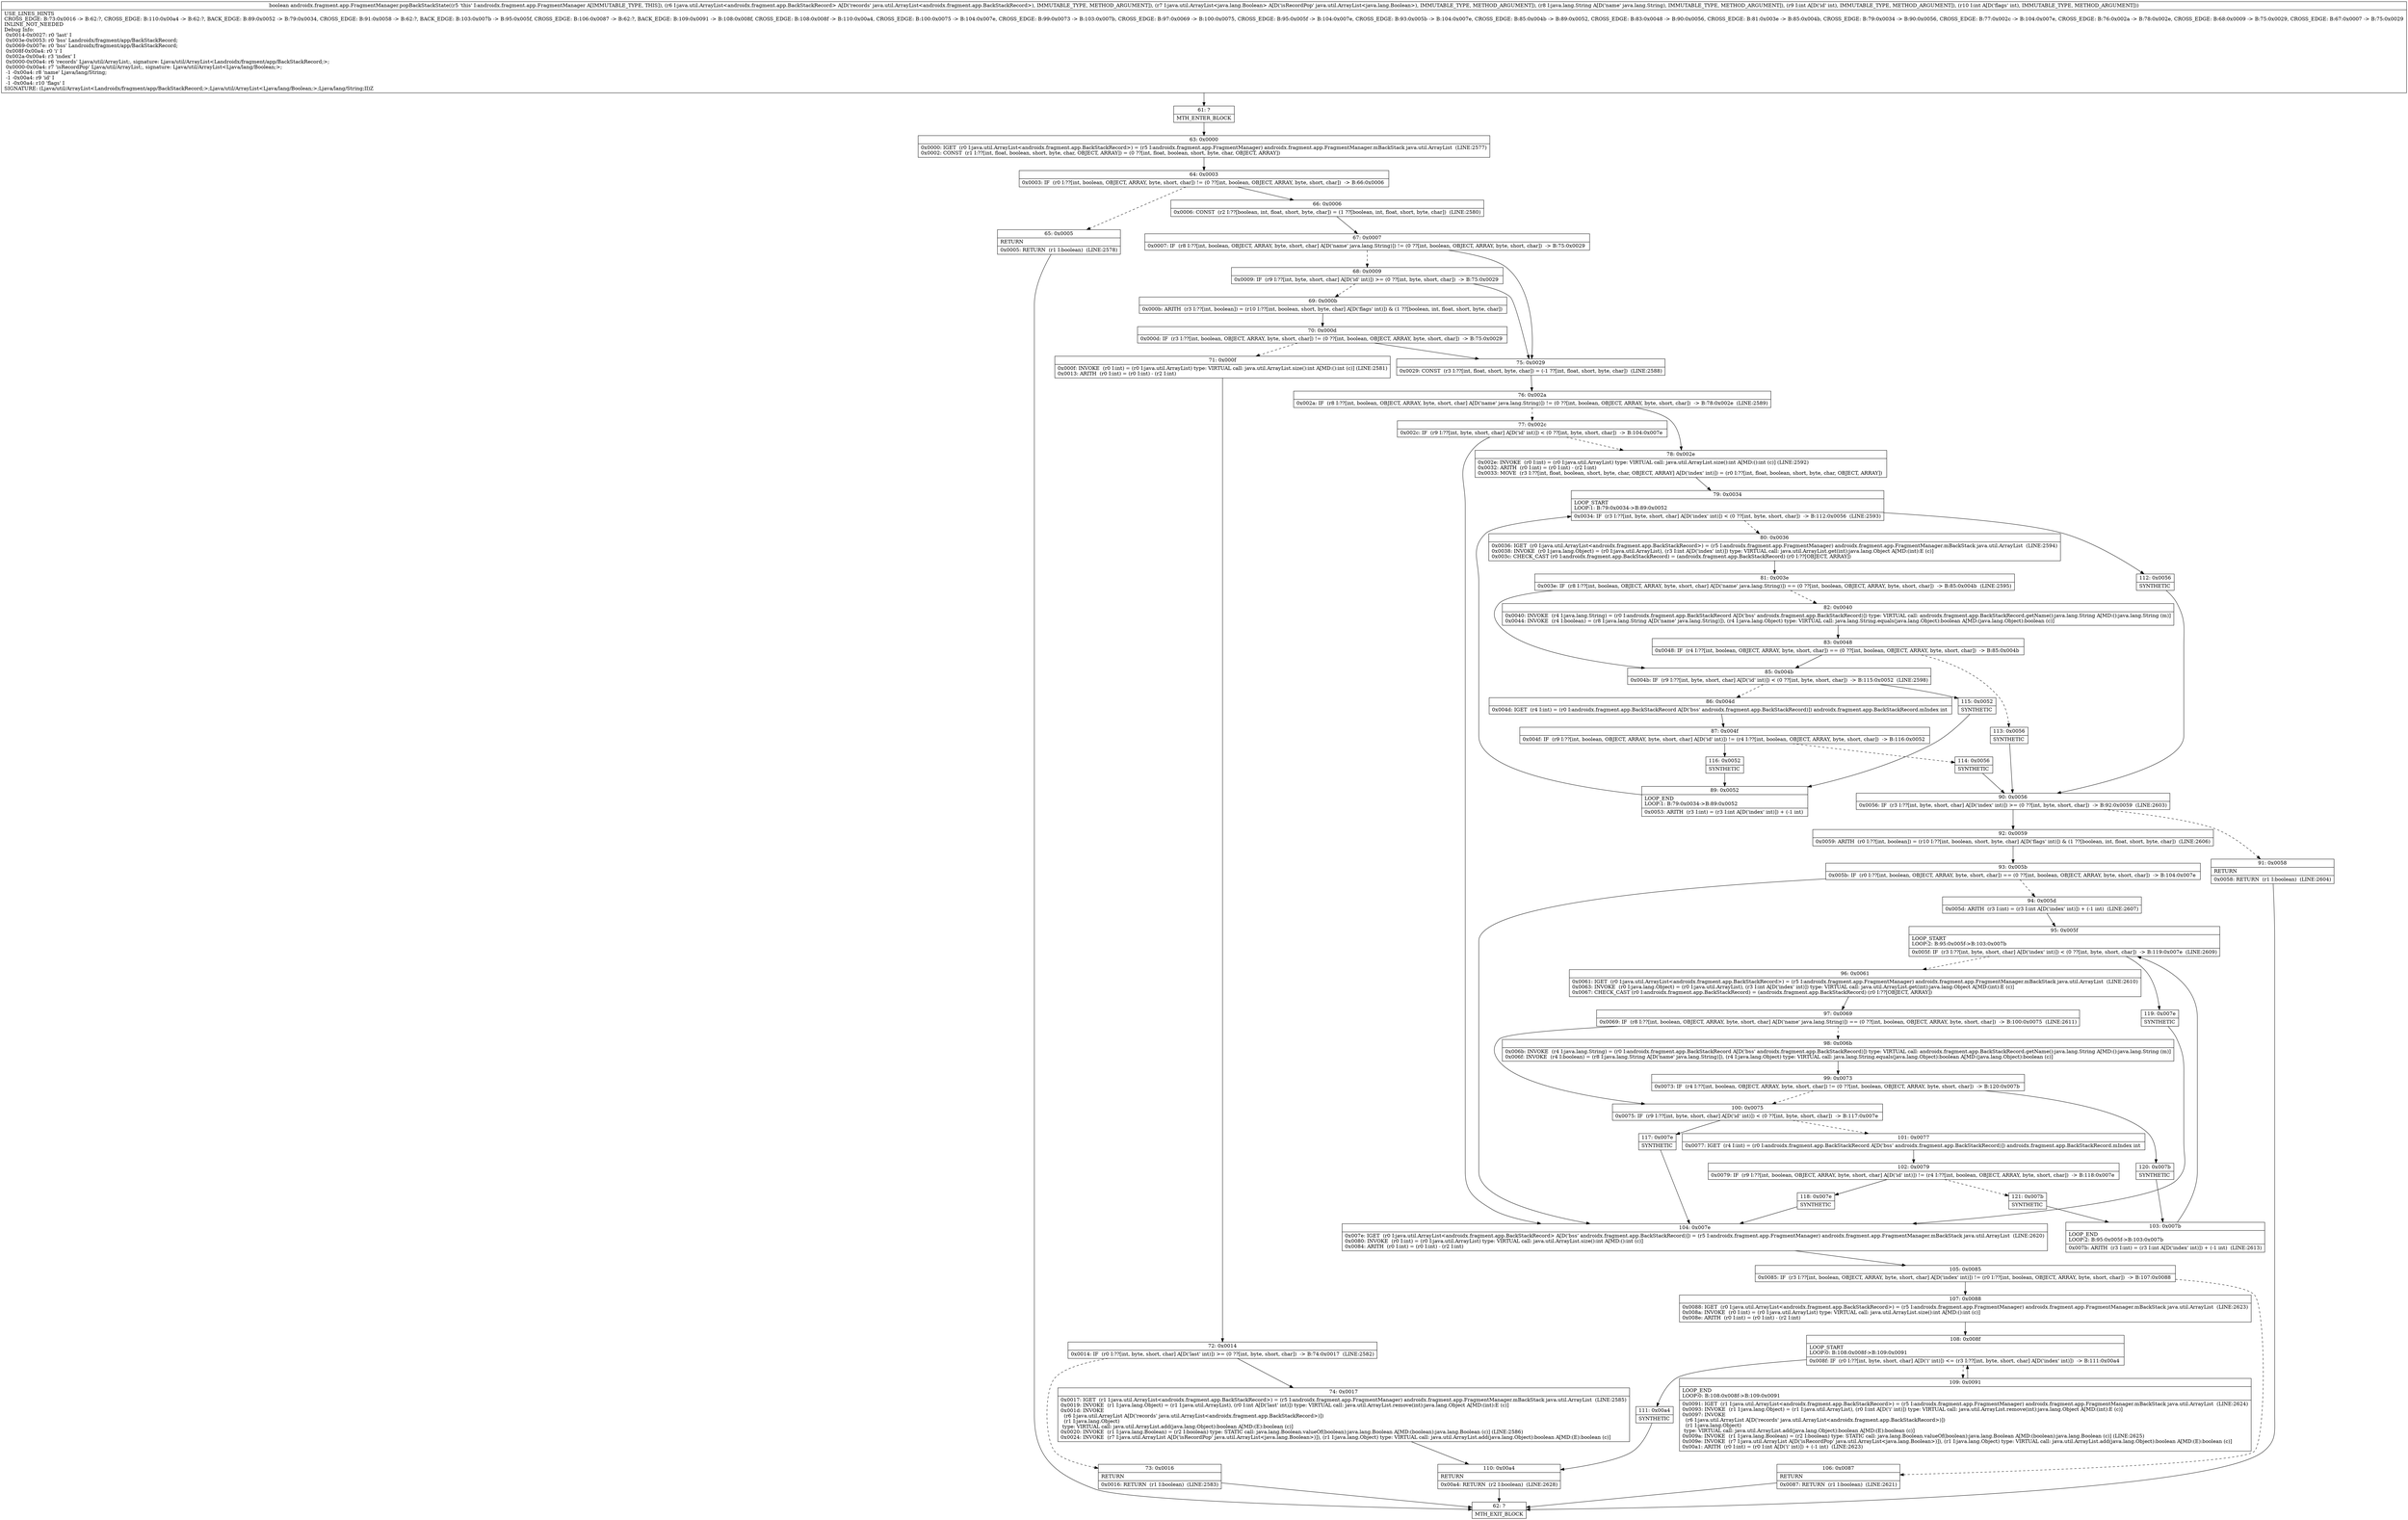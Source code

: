 digraph "CFG forandroidx.fragment.app.FragmentManager.popBackStackState(Ljava\/util\/ArrayList;Ljava\/util\/ArrayList;Ljava\/lang\/String;II)Z" {
Node_61 [shape=record,label="{61\:\ ?|MTH_ENTER_BLOCK\l}"];
Node_63 [shape=record,label="{63\:\ 0x0000|0x0000: IGET  (r0 I:java.util.ArrayList\<androidx.fragment.app.BackStackRecord\>) = (r5 I:androidx.fragment.app.FragmentManager) androidx.fragment.app.FragmentManager.mBackStack java.util.ArrayList  (LINE:2577)\l0x0002: CONST  (r1 I:??[int, float, boolean, short, byte, char, OBJECT, ARRAY]) = (0 ??[int, float, boolean, short, byte, char, OBJECT, ARRAY]) \l}"];
Node_64 [shape=record,label="{64\:\ 0x0003|0x0003: IF  (r0 I:??[int, boolean, OBJECT, ARRAY, byte, short, char]) != (0 ??[int, boolean, OBJECT, ARRAY, byte, short, char])  \-\> B:66:0x0006 \l}"];
Node_65 [shape=record,label="{65\:\ 0x0005|RETURN\l|0x0005: RETURN  (r1 I:boolean)  (LINE:2578)\l}"];
Node_62 [shape=record,label="{62\:\ ?|MTH_EXIT_BLOCK\l}"];
Node_66 [shape=record,label="{66\:\ 0x0006|0x0006: CONST  (r2 I:??[boolean, int, float, short, byte, char]) = (1 ??[boolean, int, float, short, byte, char])  (LINE:2580)\l}"];
Node_67 [shape=record,label="{67\:\ 0x0007|0x0007: IF  (r8 I:??[int, boolean, OBJECT, ARRAY, byte, short, char] A[D('name' java.lang.String)]) != (0 ??[int, boolean, OBJECT, ARRAY, byte, short, char])  \-\> B:75:0x0029 \l}"];
Node_68 [shape=record,label="{68\:\ 0x0009|0x0009: IF  (r9 I:??[int, byte, short, char] A[D('id' int)]) \>= (0 ??[int, byte, short, char])  \-\> B:75:0x0029 \l}"];
Node_69 [shape=record,label="{69\:\ 0x000b|0x000b: ARITH  (r3 I:??[int, boolean]) = (r10 I:??[int, boolean, short, byte, char] A[D('flags' int)]) & (1 ??[boolean, int, float, short, byte, char]) \l}"];
Node_70 [shape=record,label="{70\:\ 0x000d|0x000d: IF  (r3 I:??[int, boolean, OBJECT, ARRAY, byte, short, char]) != (0 ??[int, boolean, OBJECT, ARRAY, byte, short, char])  \-\> B:75:0x0029 \l}"];
Node_71 [shape=record,label="{71\:\ 0x000f|0x000f: INVOKE  (r0 I:int) = (r0 I:java.util.ArrayList) type: VIRTUAL call: java.util.ArrayList.size():int A[MD:():int (c)] (LINE:2581)\l0x0013: ARITH  (r0 I:int) = (r0 I:int) \- (r2 I:int) \l}"];
Node_72 [shape=record,label="{72\:\ 0x0014|0x0014: IF  (r0 I:??[int, byte, short, char] A[D('last' int)]) \>= (0 ??[int, byte, short, char])  \-\> B:74:0x0017  (LINE:2582)\l}"];
Node_73 [shape=record,label="{73\:\ 0x0016|RETURN\l|0x0016: RETURN  (r1 I:boolean)  (LINE:2583)\l}"];
Node_74 [shape=record,label="{74\:\ 0x0017|0x0017: IGET  (r1 I:java.util.ArrayList\<androidx.fragment.app.BackStackRecord\>) = (r5 I:androidx.fragment.app.FragmentManager) androidx.fragment.app.FragmentManager.mBackStack java.util.ArrayList  (LINE:2585)\l0x0019: INVOKE  (r1 I:java.lang.Object) = (r1 I:java.util.ArrayList), (r0 I:int A[D('last' int)]) type: VIRTUAL call: java.util.ArrayList.remove(int):java.lang.Object A[MD:(int):E (c)]\l0x001d: INVOKE  \l  (r6 I:java.util.ArrayList A[D('records' java.util.ArrayList\<androidx.fragment.app.BackStackRecord\>)])\l  (r1 I:java.lang.Object)\l type: VIRTUAL call: java.util.ArrayList.add(java.lang.Object):boolean A[MD:(E):boolean (c)]\l0x0020: INVOKE  (r1 I:java.lang.Boolean) = (r2 I:boolean) type: STATIC call: java.lang.Boolean.valueOf(boolean):java.lang.Boolean A[MD:(boolean):java.lang.Boolean (c)] (LINE:2586)\l0x0024: INVOKE  (r7 I:java.util.ArrayList A[D('isRecordPop' java.util.ArrayList\<java.lang.Boolean\>)]), (r1 I:java.lang.Object) type: VIRTUAL call: java.util.ArrayList.add(java.lang.Object):boolean A[MD:(E):boolean (c)]\l}"];
Node_110 [shape=record,label="{110\:\ 0x00a4|RETURN\l|0x00a4: RETURN  (r2 I:boolean)  (LINE:2628)\l}"];
Node_75 [shape=record,label="{75\:\ 0x0029|0x0029: CONST  (r3 I:??[int, float, short, byte, char]) = (\-1 ??[int, float, short, byte, char])  (LINE:2588)\l}"];
Node_76 [shape=record,label="{76\:\ 0x002a|0x002a: IF  (r8 I:??[int, boolean, OBJECT, ARRAY, byte, short, char] A[D('name' java.lang.String)]) != (0 ??[int, boolean, OBJECT, ARRAY, byte, short, char])  \-\> B:78:0x002e  (LINE:2589)\l}"];
Node_77 [shape=record,label="{77\:\ 0x002c|0x002c: IF  (r9 I:??[int, byte, short, char] A[D('id' int)]) \< (0 ??[int, byte, short, char])  \-\> B:104:0x007e \l}"];
Node_104 [shape=record,label="{104\:\ 0x007e|0x007e: IGET  (r0 I:java.util.ArrayList\<androidx.fragment.app.BackStackRecord\> A[D('bss' androidx.fragment.app.BackStackRecord)]) = (r5 I:androidx.fragment.app.FragmentManager) androidx.fragment.app.FragmentManager.mBackStack java.util.ArrayList  (LINE:2620)\l0x0080: INVOKE  (r0 I:int) = (r0 I:java.util.ArrayList) type: VIRTUAL call: java.util.ArrayList.size():int A[MD:():int (c)]\l0x0084: ARITH  (r0 I:int) = (r0 I:int) \- (r2 I:int) \l}"];
Node_105 [shape=record,label="{105\:\ 0x0085|0x0085: IF  (r3 I:??[int, boolean, OBJECT, ARRAY, byte, short, char] A[D('index' int)]) != (r0 I:??[int, boolean, OBJECT, ARRAY, byte, short, char])  \-\> B:107:0x0088 \l}"];
Node_106 [shape=record,label="{106\:\ 0x0087|RETURN\l|0x0087: RETURN  (r1 I:boolean)  (LINE:2621)\l}"];
Node_107 [shape=record,label="{107\:\ 0x0088|0x0088: IGET  (r0 I:java.util.ArrayList\<androidx.fragment.app.BackStackRecord\>) = (r5 I:androidx.fragment.app.FragmentManager) androidx.fragment.app.FragmentManager.mBackStack java.util.ArrayList  (LINE:2623)\l0x008a: INVOKE  (r0 I:int) = (r0 I:java.util.ArrayList) type: VIRTUAL call: java.util.ArrayList.size():int A[MD:():int (c)]\l0x008e: ARITH  (r0 I:int) = (r0 I:int) \- (r2 I:int) \l}"];
Node_108 [shape=record,label="{108\:\ 0x008f|LOOP_START\lLOOP:0: B:108:0x008f\-\>B:109:0x0091\l|0x008f: IF  (r0 I:??[int, byte, short, char] A[D('i' int)]) \<= (r3 I:??[int, byte, short, char] A[D('index' int)])  \-\> B:111:0x00a4 \l}"];
Node_109 [shape=record,label="{109\:\ 0x0091|LOOP_END\lLOOP:0: B:108:0x008f\-\>B:109:0x0091\l|0x0091: IGET  (r1 I:java.util.ArrayList\<androidx.fragment.app.BackStackRecord\>) = (r5 I:androidx.fragment.app.FragmentManager) androidx.fragment.app.FragmentManager.mBackStack java.util.ArrayList  (LINE:2624)\l0x0093: INVOKE  (r1 I:java.lang.Object) = (r1 I:java.util.ArrayList), (r0 I:int A[D('i' int)]) type: VIRTUAL call: java.util.ArrayList.remove(int):java.lang.Object A[MD:(int):E (c)]\l0x0097: INVOKE  \l  (r6 I:java.util.ArrayList A[D('records' java.util.ArrayList\<androidx.fragment.app.BackStackRecord\>)])\l  (r1 I:java.lang.Object)\l type: VIRTUAL call: java.util.ArrayList.add(java.lang.Object):boolean A[MD:(E):boolean (c)]\l0x009a: INVOKE  (r1 I:java.lang.Boolean) = (r2 I:boolean) type: STATIC call: java.lang.Boolean.valueOf(boolean):java.lang.Boolean A[MD:(boolean):java.lang.Boolean (c)] (LINE:2625)\l0x009e: INVOKE  (r7 I:java.util.ArrayList A[D('isRecordPop' java.util.ArrayList\<java.lang.Boolean\>)]), (r1 I:java.lang.Object) type: VIRTUAL call: java.util.ArrayList.add(java.lang.Object):boolean A[MD:(E):boolean (c)]\l0x00a1: ARITH  (r0 I:int) = (r0 I:int A[D('i' int)]) + (\-1 int)  (LINE:2623)\l}"];
Node_111 [shape=record,label="{111\:\ 0x00a4|SYNTHETIC\l}"];
Node_78 [shape=record,label="{78\:\ 0x002e|0x002e: INVOKE  (r0 I:int) = (r0 I:java.util.ArrayList) type: VIRTUAL call: java.util.ArrayList.size():int A[MD:():int (c)] (LINE:2592)\l0x0032: ARITH  (r0 I:int) = (r0 I:int) \- (r2 I:int) \l0x0033: MOVE  (r3 I:??[int, float, boolean, short, byte, char, OBJECT, ARRAY] A[D('index' int)]) = (r0 I:??[int, float, boolean, short, byte, char, OBJECT, ARRAY]) \l}"];
Node_79 [shape=record,label="{79\:\ 0x0034|LOOP_START\lLOOP:1: B:79:0x0034\-\>B:89:0x0052\l|0x0034: IF  (r3 I:??[int, byte, short, char] A[D('index' int)]) \< (0 ??[int, byte, short, char])  \-\> B:112:0x0056  (LINE:2593)\l}"];
Node_80 [shape=record,label="{80\:\ 0x0036|0x0036: IGET  (r0 I:java.util.ArrayList\<androidx.fragment.app.BackStackRecord\>) = (r5 I:androidx.fragment.app.FragmentManager) androidx.fragment.app.FragmentManager.mBackStack java.util.ArrayList  (LINE:2594)\l0x0038: INVOKE  (r0 I:java.lang.Object) = (r0 I:java.util.ArrayList), (r3 I:int A[D('index' int)]) type: VIRTUAL call: java.util.ArrayList.get(int):java.lang.Object A[MD:(int):E (c)]\l0x003c: CHECK_CAST (r0 I:androidx.fragment.app.BackStackRecord) = (androidx.fragment.app.BackStackRecord) (r0 I:??[OBJECT, ARRAY]) \l}"];
Node_81 [shape=record,label="{81\:\ 0x003e|0x003e: IF  (r8 I:??[int, boolean, OBJECT, ARRAY, byte, short, char] A[D('name' java.lang.String)]) == (0 ??[int, boolean, OBJECT, ARRAY, byte, short, char])  \-\> B:85:0x004b  (LINE:2595)\l}"];
Node_82 [shape=record,label="{82\:\ 0x0040|0x0040: INVOKE  (r4 I:java.lang.String) = (r0 I:androidx.fragment.app.BackStackRecord A[D('bss' androidx.fragment.app.BackStackRecord)]) type: VIRTUAL call: androidx.fragment.app.BackStackRecord.getName():java.lang.String A[MD:():java.lang.String (m)]\l0x0044: INVOKE  (r4 I:boolean) = (r8 I:java.lang.String A[D('name' java.lang.String)]), (r4 I:java.lang.Object) type: VIRTUAL call: java.lang.String.equals(java.lang.Object):boolean A[MD:(java.lang.Object):boolean (c)]\l}"];
Node_83 [shape=record,label="{83\:\ 0x0048|0x0048: IF  (r4 I:??[int, boolean, OBJECT, ARRAY, byte, short, char]) == (0 ??[int, boolean, OBJECT, ARRAY, byte, short, char])  \-\> B:85:0x004b \l}"];
Node_113 [shape=record,label="{113\:\ 0x0056|SYNTHETIC\l}"];
Node_90 [shape=record,label="{90\:\ 0x0056|0x0056: IF  (r3 I:??[int, byte, short, char] A[D('index' int)]) \>= (0 ??[int, byte, short, char])  \-\> B:92:0x0059  (LINE:2603)\l}"];
Node_91 [shape=record,label="{91\:\ 0x0058|RETURN\l|0x0058: RETURN  (r1 I:boolean)  (LINE:2604)\l}"];
Node_92 [shape=record,label="{92\:\ 0x0059|0x0059: ARITH  (r0 I:??[int, boolean]) = (r10 I:??[int, boolean, short, byte, char] A[D('flags' int)]) & (1 ??[boolean, int, float, short, byte, char])  (LINE:2606)\l}"];
Node_93 [shape=record,label="{93\:\ 0x005b|0x005b: IF  (r0 I:??[int, boolean, OBJECT, ARRAY, byte, short, char]) == (0 ??[int, boolean, OBJECT, ARRAY, byte, short, char])  \-\> B:104:0x007e \l}"];
Node_94 [shape=record,label="{94\:\ 0x005d|0x005d: ARITH  (r3 I:int) = (r3 I:int A[D('index' int)]) + (\-1 int)  (LINE:2607)\l}"];
Node_95 [shape=record,label="{95\:\ 0x005f|LOOP_START\lLOOP:2: B:95:0x005f\-\>B:103:0x007b\l|0x005f: IF  (r3 I:??[int, byte, short, char] A[D('index' int)]) \< (0 ??[int, byte, short, char])  \-\> B:119:0x007e  (LINE:2609)\l}"];
Node_96 [shape=record,label="{96\:\ 0x0061|0x0061: IGET  (r0 I:java.util.ArrayList\<androidx.fragment.app.BackStackRecord\>) = (r5 I:androidx.fragment.app.FragmentManager) androidx.fragment.app.FragmentManager.mBackStack java.util.ArrayList  (LINE:2610)\l0x0063: INVOKE  (r0 I:java.lang.Object) = (r0 I:java.util.ArrayList), (r3 I:int A[D('index' int)]) type: VIRTUAL call: java.util.ArrayList.get(int):java.lang.Object A[MD:(int):E (c)]\l0x0067: CHECK_CAST (r0 I:androidx.fragment.app.BackStackRecord) = (androidx.fragment.app.BackStackRecord) (r0 I:??[OBJECT, ARRAY]) \l}"];
Node_97 [shape=record,label="{97\:\ 0x0069|0x0069: IF  (r8 I:??[int, boolean, OBJECT, ARRAY, byte, short, char] A[D('name' java.lang.String)]) == (0 ??[int, boolean, OBJECT, ARRAY, byte, short, char])  \-\> B:100:0x0075  (LINE:2611)\l}"];
Node_98 [shape=record,label="{98\:\ 0x006b|0x006b: INVOKE  (r4 I:java.lang.String) = (r0 I:androidx.fragment.app.BackStackRecord A[D('bss' androidx.fragment.app.BackStackRecord)]) type: VIRTUAL call: androidx.fragment.app.BackStackRecord.getName():java.lang.String A[MD:():java.lang.String (m)]\l0x006f: INVOKE  (r4 I:boolean) = (r8 I:java.lang.String A[D('name' java.lang.String)]), (r4 I:java.lang.Object) type: VIRTUAL call: java.lang.String.equals(java.lang.Object):boolean A[MD:(java.lang.Object):boolean (c)]\l}"];
Node_99 [shape=record,label="{99\:\ 0x0073|0x0073: IF  (r4 I:??[int, boolean, OBJECT, ARRAY, byte, short, char]) != (0 ??[int, boolean, OBJECT, ARRAY, byte, short, char])  \-\> B:120:0x007b \l}"];
Node_120 [shape=record,label="{120\:\ 0x007b|SYNTHETIC\l}"];
Node_103 [shape=record,label="{103\:\ 0x007b|LOOP_END\lLOOP:2: B:95:0x005f\-\>B:103:0x007b\l|0x007b: ARITH  (r3 I:int) = (r3 I:int A[D('index' int)]) + (\-1 int)  (LINE:2613)\l}"];
Node_100 [shape=record,label="{100\:\ 0x0075|0x0075: IF  (r9 I:??[int, byte, short, char] A[D('id' int)]) \< (0 ??[int, byte, short, char])  \-\> B:117:0x007e \l}"];
Node_101 [shape=record,label="{101\:\ 0x0077|0x0077: IGET  (r4 I:int) = (r0 I:androidx.fragment.app.BackStackRecord A[D('bss' androidx.fragment.app.BackStackRecord)]) androidx.fragment.app.BackStackRecord.mIndex int \l}"];
Node_102 [shape=record,label="{102\:\ 0x0079|0x0079: IF  (r9 I:??[int, boolean, OBJECT, ARRAY, byte, short, char] A[D('id' int)]) != (r4 I:??[int, boolean, OBJECT, ARRAY, byte, short, char])  \-\> B:118:0x007e \l}"];
Node_118 [shape=record,label="{118\:\ 0x007e|SYNTHETIC\l}"];
Node_121 [shape=record,label="{121\:\ 0x007b|SYNTHETIC\l}"];
Node_117 [shape=record,label="{117\:\ 0x007e|SYNTHETIC\l}"];
Node_119 [shape=record,label="{119\:\ 0x007e|SYNTHETIC\l}"];
Node_85 [shape=record,label="{85\:\ 0x004b|0x004b: IF  (r9 I:??[int, byte, short, char] A[D('id' int)]) \< (0 ??[int, byte, short, char])  \-\> B:115:0x0052  (LINE:2598)\l}"];
Node_86 [shape=record,label="{86\:\ 0x004d|0x004d: IGET  (r4 I:int) = (r0 I:androidx.fragment.app.BackStackRecord A[D('bss' androidx.fragment.app.BackStackRecord)]) androidx.fragment.app.BackStackRecord.mIndex int \l}"];
Node_87 [shape=record,label="{87\:\ 0x004f|0x004f: IF  (r9 I:??[int, boolean, OBJECT, ARRAY, byte, short, char] A[D('id' int)]) != (r4 I:??[int, boolean, OBJECT, ARRAY, byte, short, char])  \-\> B:116:0x0052 \l}"];
Node_114 [shape=record,label="{114\:\ 0x0056|SYNTHETIC\l}"];
Node_116 [shape=record,label="{116\:\ 0x0052|SYNTHETIC\l}"];
Node_89 [shape=record,label="{89\:\ 0x0052|LOOP_END\lLOOP:1: B:79:0x0034\-\>B:89:0x0052\l|0x0053: ARITH  (r3 I:int) = (r3 I:int A[D('index' int)]) + (\-1 int) \l}"];
Node_115 [shape=record,label="{115\:\ 0x0052|SYNTHETIC\l}"];
Node_112 [shape=record,label="{112\:\ 0x0056|SYNTHETIC\l}"];
MethodNode[shape=record,label="{boolean androidx.fragment.app.FragmentManager.popBackStackState((r5 'this' I:androidx.fragment.app.FragmentManager A[IMMUTABLE_TYPE, THIS]), (r6 I:java.util.ArrayList\<androidx.fragment.app.BackStackRecord\> A[D('records' java.util.ArrayList\<androidx.fragment.app.BackStackRecord\>), IMMUTABLE_TYPE, METHOD_ARGUMENT]), (r7 I:java.util.ArrayList\<java.lang.Boolean\> A[D('isRecordPop' java.util.ArrayList\<java.lang.Boolean\>), IMMUTABLE_TYPE, METHOD_ARGUMENT]), (r8 I:java.lang.String A[D('name' java.lang.String), IMMUTABLE_TYPE, METHOD_ARGUMENT]), (r9 I:int A[D('id' int), IMMUTABLE_TYPE, METHOD_ARGUMENT]), (r10 I:int A[D('flags' int), IMMUTABLE_TYPE, METHOD_ARGUMENT]))  | USE_LINES_HINTS\lCROSS_EDGE: B:73:0x0016 \-\> B:62:?, CROSS_EDGE: B:110:0x00a4 \-\> B:62:?, BACK_EDGE: B:89:0x0052 \-\> B:79:0x0034, CROSS_EDGE: B:91:0x0058 \-\> B:62:?, BACK_EDGE: B:103:0x007b \-\> B:95:0x005f, CROSS_EDGE: B:106:0x0087 \-\> B:62:?, BACK_EDGE: B:109:0x0091 \-\> B:108:0x008f, CROSS_EDGE: B:108:0x008f \-\> B:110:0x00a4, CROSS_EDGE: B:100:0x0075 \-\> B:104:0x007e, CROSS_EDGE: B:99:0x0073 \-\> B:103:0x007b, CROSS_EDGE: B:97:0x0069 \-\> B:100:0x0075, CROSS_EDGE: B:95:0x005f \-\> B:104:0x007e, CROSS_EDGE: B:93:0x005b \-\> B:104:0x007e, CROSS_EDGE: B:85:0x004b \-\> B:89:0x0052, CROSS_EDGE: B:83:0x0048 \-\> B:90:0x0056, CROSS_EDGE: B:81:0x003e \-\> B:85:0x004b, CROSS_EDGE: B:79:0x0034 \-\> B:90:0x0056, CROSS_EDGE: B:77:0x002c \-\> B:104:0x007e, CROSS_EDGE: B:76:0x002a \-\> B:78:0x002e, CROSS_EDGE: B:68:0x0009 \-\> B:75:0x0029, CROSS_EDGE: B:67:0x0007 \-\> B:75:0x0029\lINLINE_NOT_NEEDED\lDebug Info:\l  0x0014\-0x0027: r0 'last' I\l  0x003e\-0x0053: r0 'bss' Landroidx\/fragment\/app\/BackStackRecord;\l  0x0069\-0x007e: r0 'bss' Landroidx\/fragment\/app\/BackStackRecord;\l  0x008f\-0x00a4: r0 'i' I\l  0x002a\-0x00a4: r3 'index' I\l  0x0000\-0x00a4: r6 'records' Ljava\/util\/ArrayList;, signature: Ljava\/util\/ArrayList\<Landroidx\/fragment\/app\/BackStackRecord;\>;\l  0x0000\-0x00a4: r7 'isRecordPop' Ljava\/util\/ArrayList;, signature: Ljava\/util\/ArrayList\<Ljava\/lang\/Boolean;\>;\l  \-1 \-0x00a4: r8 'name' Ljava\/lang\/String;\l  \-1 \-0x00a4: r9 'id' I\l  \-1 \-0x00a4: r10 'flags' I\lSIGNATURE: (Ljava\/util\/ArrayList\<Landroidx\/fragment\/app\/BackStackRecord;\>;Ljava\/util\/ArrayList\<Ljava\/lang\/Boolean;\>;Ljava\/lang\/String;II)Z\l}"];
MethodNode -> Node_61;Node_61 -> Node_63;
Node_63 -> Node_64;
Node_64 -> Node_65[style=dashed];
Node_64 -> Node_66;
Node_65 -> Node_62;
Node_66 -> Node_67;
Node_67 -> Node_68[style=dashed];
Node_67 -> Node_75;
Node_68 -> Node_69[style=dashed];
Node_68 -> Node_75;
Node_69 -> Node_70;
Node_70 -> Node_71[style=dashed];
Node_70 -> Node_75;
Node_71 -> Node_72;
Node_72 -> Node_73[style=dashed];
Node_72 -> Node_74;
Node_73 -> Node_62;
Node_74 -> Node_110;
Node_110 -> Node_62;
Node_75 -> Node_76;
Node_76 -> Node_77[style=dashed];
Node_76 -> Node_78;
Node_77 -> Node_78[style=dashed];
Node_77 -> Node_104;
Node_104 -> Node_105;
Node_105 -> Node_106[style=dashed];
Node_105 -> Node_107;
Node_106 -> Node_62;
Node_107 -> Node_108;
Node_108 -> Node_109[style=dashed];
Node_108 -> Node_111;
Node_109 -> Node_108;
Node_111 -> Node_110;
Node_78 -> Node_79;
Node_79 -> Node_80[style=dashed];
Node_79 -> Node_112;
Node_80 -> Node_81;
Node_81 -> Node_82[style=dashed];
Node_81 -> Node_85;
Node_82 -> Node_83;
Node_83 -> Node_85;
Node_83 -> Node_113[style=dashed];
Node_113 -> Node_90;
Node_90 -> Node_91[style=dashed];
Node_90 -> Node_92;
Node_91 -> Node_62;
Node_92 -> Node_93;
Node_93 -> Node_94[style=dashed];
Node_93 -> Node_104;
Node_94 -> Node_95;
Node_95 -> Node_96[style=dashed];
Node_95 -> Node_119;
Node_96 -> Node_97;
Node_97 -> Node_98[style=dashed];
Node_97 -> Node_100;
Node_98 -> Node_99;
Node_99 -> Node_100[style=dashed];
Node_99 -> Node_120;
Node_120 -> Node_103;
Node_103 -> Node_95;
Node_100 -> Node_101[style=dashed];
Node_100 -> Node_117;
Node_101 -> Node_102;
Node_102 -> Node_118;
Node_102 -> Node_121[style=dashed];
Node_118 -> Node_104;
Node_121 -> Node_103;
Node_117 -> Node_104;
Node_119 -> Node_104;
Node_85 -> Node_86[style=dashed];
Node_85 -> Node_115;
Node_86 -> Node_87;
Node_87 -> Node_114[style=dashed];
Node_87 -> Node_116;
Node_114 -> Node_90;
Node_116 -> Node_89;
Node_89 -> Node_79;
Node_115 -> Node_89;
Node_112 -> Node_90;
}

